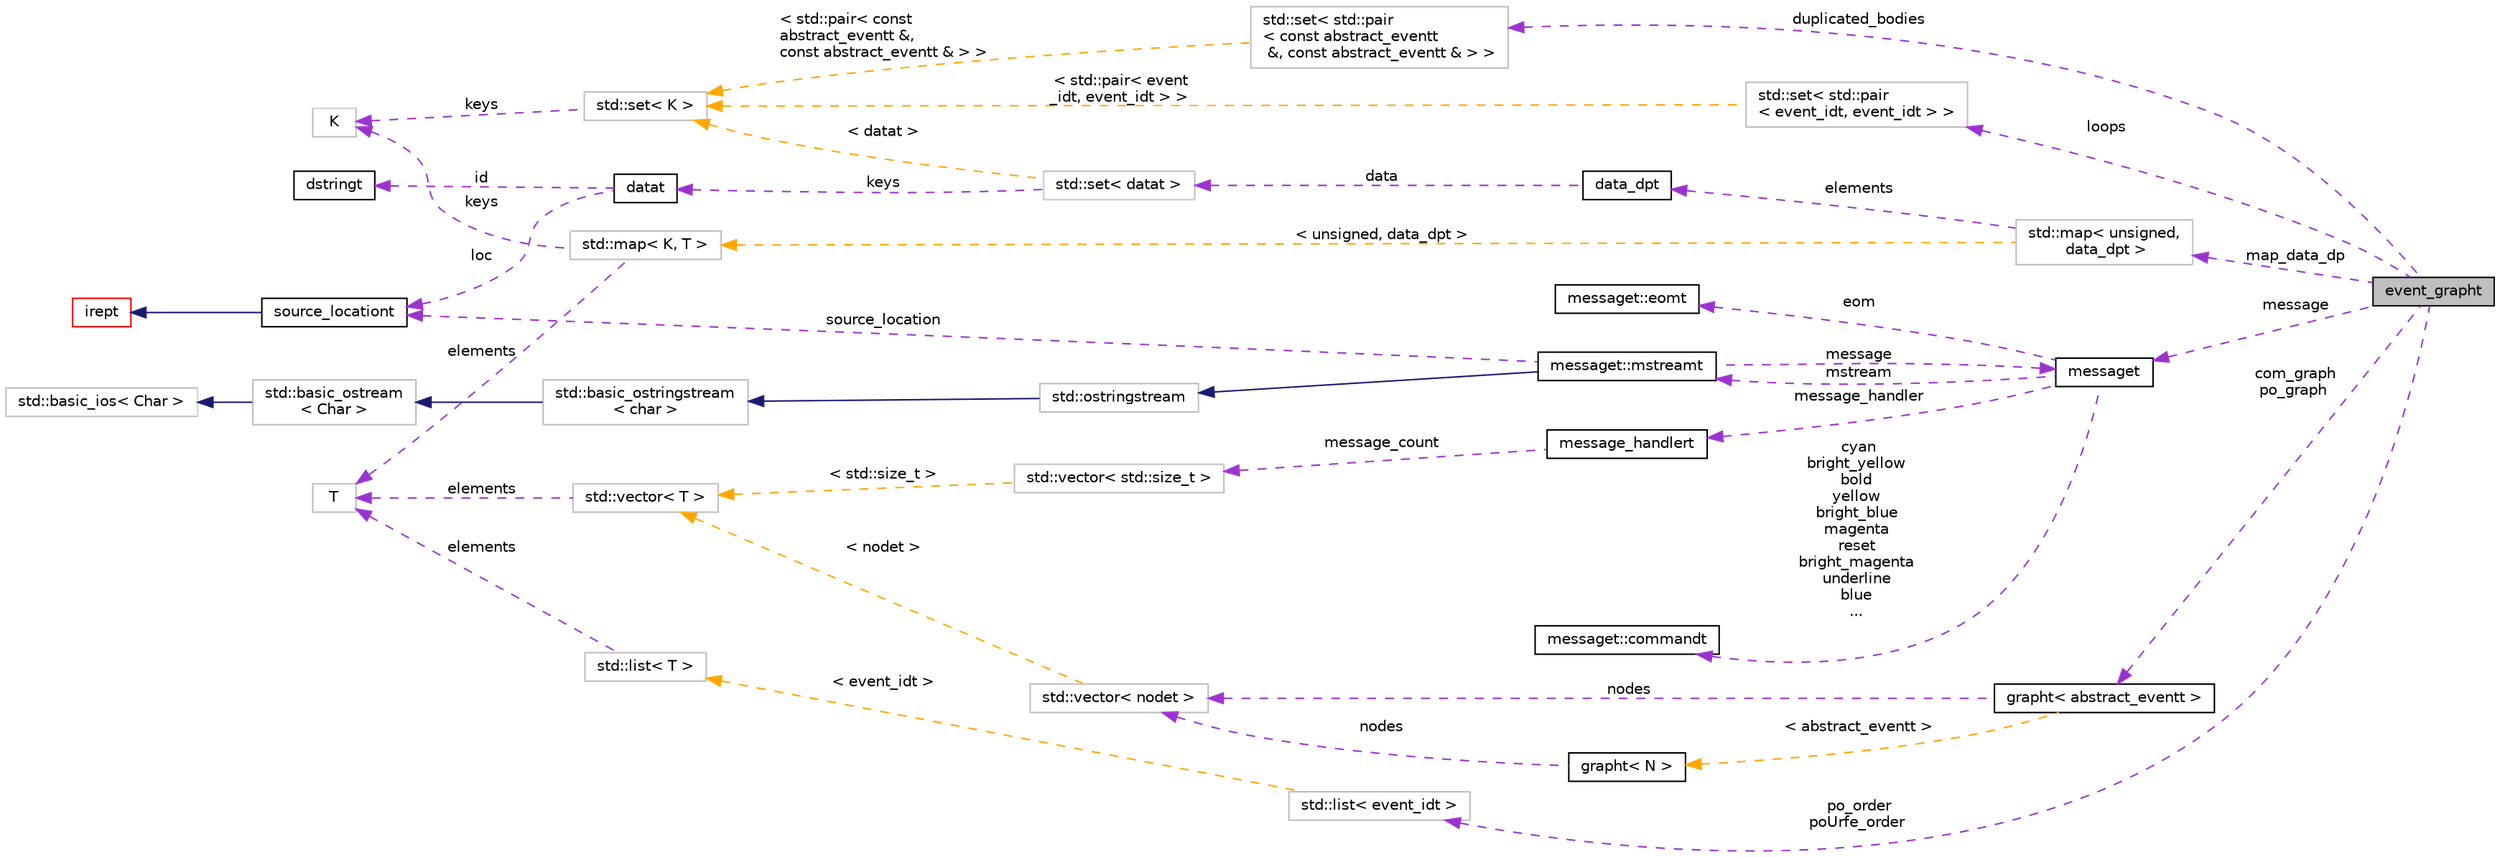 digraph "event_grapht"
{
 // LATEX_PDF_SIZE
  bgcolor="transparent";
  edge [fontname="Helvetica",fontsize="10",labelfontname="Helvetica",labelfontsize="10"];
  node [fontname="Helvetica",fontsize="10",shape=record];
  rankdir="LR";
  Node1 [label="event_grapht",height=0.2,width=0.4,color="black", fillcolor="grey75", style="filled", fontcolor="black",tooltip=" "];
  Node2 -> Node1 [dir="back",color="darkorchid3",fontsize="10",style="dashed",label=" map_data_dp" ,fontname="Helvetica"];
  Node2 [label="std::map\< unsigned,\l data_dpt \>",height=0.2,width=0.4,color="grey75",tooltip=" "];
  Node3 -> Node2 [dir="back",color="darkorchid3",fontsize="10",style="dashed",label=" elements" ,fontname="Helvetica"];
  Node3 [label="data_dpt",height=0.2,width=0.4,color="black",URL="$classdata__dpt.html",tooltip=" "];
  Node4 -> Node3 [dir="back",color="darkorchid3",fontsize="10",style="dashed",label=" data" ,fontname="Helvetica"];
  Node4 [label="std::set\< datat \>",height=0.2,width=0.4,color="grey75",tooltip=" "];
  Node5 -> Node4 [dir="back",color="darkorchid3",fontsize="10",style="dashed",label=" keys" ,fontname="Helvetica"];
  Node5 [label="datat",height=0.2,width=0.4,color="black",URL="$structdatat.html",tooltip=" "];
  Node6 -> Node5 [dir="back",color="darkorchid3",fontsize="10",style="dashed",label=" id" ,fontname="Helvetica"];
  Node6 [label="dstringt",height=0.2,width=0.4,color="black",URL="$classdstringt.html",tooltip="dstringt has one field, an unsigned integer no which is an index into a static table of strings."];
  Node7 -> Node5 [dir="back",color="darkorchid3",fontsize="10",style="dashed",label=" loc" ,fontname="Helvetica"];
  Node7 [label="source_locationt",height=0.2,width=0.4,color="black",URL="$classsource__locationt.html",tooltip=" "];
  Node8 -> Node7 [dir="back",color="midnightblue",fontsize="10",style="solid",fontname="Helvetica"];
  Node8 [label="irept",height=0.2,width=0.4,color="red",URL="$classirept.html",tooltip="There are a large number of kinds of tree structured or tree-like data in CPROVER."];
  Node16 -> Node4 [dir="back",color="orange",fontsize="10",style="dashed",label=" \< datat \>" ,fontname="Helvetica"];
  Node16 [label="std::set\< K \>",height=0.2,width=0.4,color="grey75",tooltip="STL class."];
  Node17 -> Node16 [dir="back",color="darkorchid3",fontsize="10",style="dashed",label=" keys" ,fontname="Helvetica"];
  Node17 [label="K",height=0.2,width=0.4,color="grey75",tooltip=" "];
  Node18 -> Node2 [dir="back",color="orange",fontsize="10",style="dashed",label=" \< unsigned, data_dpt \>" ,fontname="Helvetica"];
  Node18 [label="std::map\< K, T \>",height=0.2,width=0.4,color="grey75",tooltip="STL class."];
  Node17 -> Node18 [dir="back",color="darkorchid3",fontsize="10",style="dashed",label=" keys" ,fontname="Helvetica"];
  Node14 -> Node18 [dir="back",color="darkorchid3",fontsize="10",style="dashed",label=" elements" ,fontname="Helvetica"];
  Node14 [label="T",height=0.2,width=0.4,color="grey75",tooltip=" "];
  Node19 -> Node1 [dir="back",color="darkorchid3",fontsize="10",style="dashed",label=" duplicated_bodies" ,fontname="Helvetica"];
  Node19 [label="std::set\< std::pair\l\< const abstract_eventt\l &, const abstract_eventt & \> \>",height=0.2,width=0.4,color="grey75",tooltip=" "];
  Node16 -> Node19 [dir="back",color="orange",fontsize="10",style="dashed",label=" \< std::pair\< const\l abstract_eventt &,\l const abstract_eventt & \> \>" ,fontname="Helvetica"];
  Node20 -> Node1 [dir="back",color="darkorchid3",fontsize="10",style="dashed",label=" message" ,fontname="Helvetica"];
  Node20 [label="messaget",height=0.2,width=0.4,color="black",URL="$classmessaget.html",tooltip="Class that provides messages with a built-in verbosity 'level'."];
  Node21 -> Node20 [dir="back",color="darkorchid3",fontsize="10",style="dashed",label=" message_handler" ,fontname="Helvetica"];
  Node21 [label="message_handlert",height=0.2,width=0.4,color="black",URL="$classmessage__handlert.html",tooltip=" "];
  Node22 -> Node21 [dir="back",color="darkorchid3",fontsize="10",style="dashed",label=" message_count" ,fontname="Helvetica"];
  Node22 [label="std::vector\< std::size_t \>",height=0.2,width=0.4,color="grey75",tooltip=" "];
  Node13 -> Node22 [dir="back",color="orange",fontsize="10",style="dashed",label=" \< std::size_t \>" ,fontname="Helvetica"];
  Node13 [label="std::vector\< T \>",height=0.2,width=0.4,color="grey75",tooltip="STL class."];
  Node14 -> Node13 [dir="back",color="darkorchid3",fontsize="10",style="dashed",label=" elements" ,fontname="Helvetica"];
  Node23 -> Node20 [dir="back",color="darkorchid3",fontsize="10",style="dashed",label=" cyan\nbright_yellow\nbold\nyellow\nbright_blue\nmagenta\nreset\nbright_magenta\nunderline\nblue\n..." ,fontname="Helvetica"];
  Node23 [label="messaget::commandt",height=0.2,width=0.4,color="black",URL="$classmessaget_1_1commandt.html",tooltip=" "];
  Node24 -> Node20 [dir="back",color="darkorchid3",fontsize="10",style="dashed",label=" mstream" ,fontname="Helvetica"];
  Node24 [label="messaget::mstreamt",height=0.2,width=0.4,color="black",URL="$classmessaget_1_1mstreamt.html",tooltip=" "];
  Node25 -> Node24 [dir="back",color="midnightblue",fontsize="10",style="solid",fontname="Helvetica"];
  Node25 [label="std::ostringstream",height=0.2,width=0.4,color="grey75",tooltip="STL class."];
  Node26 -> Node25 [dir="back",color="midnightblue",fontsize="10",style="solid",fontname="Helvetica"];
  Node26 [label="std::basic_ostringstream\l\< char \>",height=0.2,width=0.4,color="grey75",tooltip="STL class."];
  Node27 -> Node26 [dir="back",color="midnightblue",fontsize="10",style="solid",fontname="Helvetica"];
  Node27 [label="std::basic_ostream\l\< Char \>",height=0.2,width=0.4,color="grey75",tooltip="STL class."];
  Node28 -> Node27 [dir="back",color="midnightblue",fontsize="10",style="solid",fontname="Helvetica"];
  Node28 [label="std::basic_ios\< Char \>",height=0.2,width=0.4,color="grey75",tooltip="STL class."];
  Node20 -> Node24 [dir="back",color="darkorchid3",fontsize="10",style="dashed",label=" message" ,fontname="Helvetica"];
  Node7 -> Node24 [dir="back",color="darkorchid3",fontsize="10",style="dashed",label=" source_location" ,fontname="Helvetica"];
  Node30 -> Node20 [dir="back",color="darkorchid3",fontsize="10",style="dashed",label=" eom" ,fontname="Helvetica"];
  Node30 [label="messaget::eomt",height=0.2,width=0.4,color="black",URL="$classmessaget_1_1eomt.html",tooltip=" "];
  Node31 -> Node1 [dir="back",color="darkorchid3",fontsize="10",style="dashed",label=" com_graph\npo_graph" ,fontname="Helvetica"];
  Node31 [label="grapht\< abstract_eventt \>",height=0.2,width=0.4,color="black",URL="$classgrapht.html",tooltip=" "];
  Node32 -> Node31 [dir="back",color="darkorchid3",fontsize="10",style="dashed",label=" nodes" ,fontname="Helvetica"];
  Node32 [label="std::vector\< nodet \>",height=0.2,width=0.4,color="grey75",tooltip=" "];
  Node13 -> Node32 [dir="back",color="orange",fontsize="10",style="dashed",label=" \< nodet \>" ,fontname="Helvetica"];
  Node33 -> Node31 [dir="back",color="orange",fontsize="10",style="dashed",label=" \< abstract_eventt \>" ,fontname="Helvetica"];
  Node33 [label="grapht\< N \>",height=0.2,width=0.4,color="black",URL="$classgrapht.html",tooltip="A generic directed graph with a parametric node type."];
  Node32 -> Node33 [dir="back",color="darkorchid3",fontsize="10",style="dashed",label=" nodes" ,fontname="Helvetica"];
  Node34 -> Node1 [dir="back",color="darkorchid3",fontsize="10",style="dashed",label=" loops" ,fontname="Helvetica"];
  Node34 [label="std::set\< std::pair\l\< event_idt, event_idt \> \>",height=0.2,width=0.4,color="grey75",tooltip=" "];
  Node16 -> Node34 [dir="back",color="orange",fontsize="10",style="dashed",label=" \< std::pair\< event\l_idt, event_idt \> \>" ,fontname="Helvetica"];
  Node35 -> Node1 [dir="back",color="darkorchid3",fontsize="10",style="dashed",label=" po_order\npoUrfe_order" ,fontname="Helvetica"];
  Node35 [label="std::list\< event_idt \>",height=0.2,width=0.4,color="grey75",tooltip=" "];
  Node36 -> Node35 [dir="back",color="orange",fontsize="10",style="dashed",label=" \< event_idt \>" ,fontname="Helvetica"];
  Node36 [label="std::list\< T \>",height=0.2,width=0.4,color="grey75",tooltip="STL class."];
  Node14 -> Node36 [dir="back",color="darkorchid3",fontsize="10",style="dashed",label=" elements" ,fontname="Helvetica"];
}
